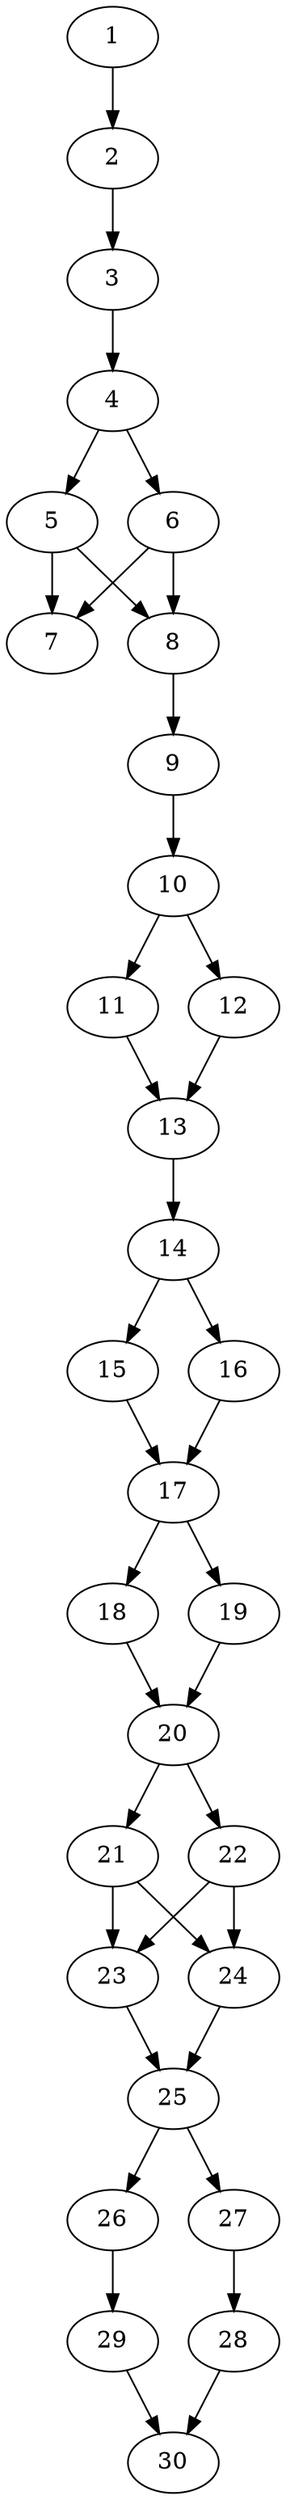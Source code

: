// DAG automatically generated by daggen at Thu Oct  3 14:04:18 2019
// ./daggen --dot -n 30 --ccr 0.5 --fat 0.3 --regular 0.9 --density 0.7 --mindata 5242880 --maxdata 52428800 
digraph G {
  1 [size="60293120", alpha="0.07", expect_size="30146560"] 
  1 -> 2 [size ="30146560"]
  2 [size="49893376", alpha="0.05", expect_size="24946688"] 
  2 -> 3 [size ="24946688"]
  3 [size="18030592", alpha="0.10", expect_size="9015296"] 
  3 -> 4 [size ="9015296"]
  4 [size="94732288", alpha="0.16", expect_size="47366144"] 
  4 -> 5 [size ="47366144"]
  4 -> 6 [size ="47366144"]
  5 [size="95531008", alpha="0.11", expect_size="47765504"] 
  5 -> 7 [size ="47765504"]
  5 -> 8 [size ="47765504"]
  6 [size="51376128", alpha="0.20", expect_size="25688064"] 
  6 -> 7 [size ="25688064"]
  6 -> 8 [size ="25688064"]
  7 [size="104759296", alpha="0.07", expect_size="52379648"] 
  8 [size="82888704", alpha="0.17", expect_size="41444352"] 
  8 -> 9 [size ="41444352"]
  9 [size="87357440", alpha="0.16", expect_size="43678720"] 
  9 -> 10 [size ="43678720"]
  10 [size="32686080", alpha="0.14", expect_size="16343040"] 
  10 -> 11 [size ="16343040"]
  10 -> 12 [size ="16343040"]
  11 [size="101367808", alpha="0.04", expect_size="50683904"] 
  11 -> 13 [size ="50683904"]
  12 [size="42059776", alpha="0.18", expect_size="21029888"] 
  12 -> 13 [size ="21029888"]
  13 [size="63758336", alpha="0.02", expect_size="31879168"] 
  13 -> 14 [size ="31879168"]
  14 [size="15519744", alpha="0.12", expect_size="7759872"] 
  14 -> 15 [size ="7759872"]
  14 -> 16 [size ="7759872"]
  15 [size="90398720", alpha="0.03", expect_size="45199360"] 
  15 -> 17 [size ="45199360"]
  16 [size="49041408", alpha="0.15", expect_size="24520704"] 
  16 -> 17 [size ="24520704"]
  17 [size="47562752", alpha="0.09", expect_size="23781376"] 
  17 -> 18 [size ="23781376"]
  17 -> 19 [size ="23781376"]
  18 [size="79022080", alpha="0.04", expect_size="39511040"] 
  18 -> 20 [size ="39511040"]
  19 [size="63551488", alpha="0.10", expect_size="31775744"] 
  19 -> 20 [size ="31775744"]
  20 [size="45139968", alpha="0.08", expect_size="22569984"] 
  20 -> 21 [size ="22569984"]
  20 -> 22 [size ="22569984"]
  21 [size="18880512", alpha="0.17", expect_size="9440256"] 
  21 -> 23 [size ="9440256"]
  21 -> 24 [size ="9440256"]
  22 [size="38574080", alpha="0.14", expect_size="19287040"] 
  22 -> 23 [size ="19287040"]
  22 -> 24 [size ="19287040"]
  23 [size="29192192", alpha="0.12", expect_size="14596096"] 
  23 -> 25 [size ="14596096"]
  24 [size="37206016", alpha="0.08", expect_size="18603008"] 
  24 -> 25 [size ="18603008"]
  25 [size="94074880", alpha="0.03", expect_size="47037440"] 
  25 -> 26 [size ="47037440"]
  25 -> 27 [size ="47037440"]
  26 [size="14870528", alpha="0.06", expect_size="7435264"] 
  26 -> 29 [size ="7435264"]
  27 [size="87500800", alpha="0.09", expect_size="43750400"] 
  27 -> 28 [size ="43750400"]
  28 [size="35424256", alpha="0.07", expect_size="17712128"] 
  28 -> 30 [size ="17712128"]
  29 [size="56186880", alpha="0.01", expect_size="28093440"] 
  29 -> 30 [size ="28093440"]
  30 [size="11079680", alpha="0.01", expect_size="5539840"] 
}
